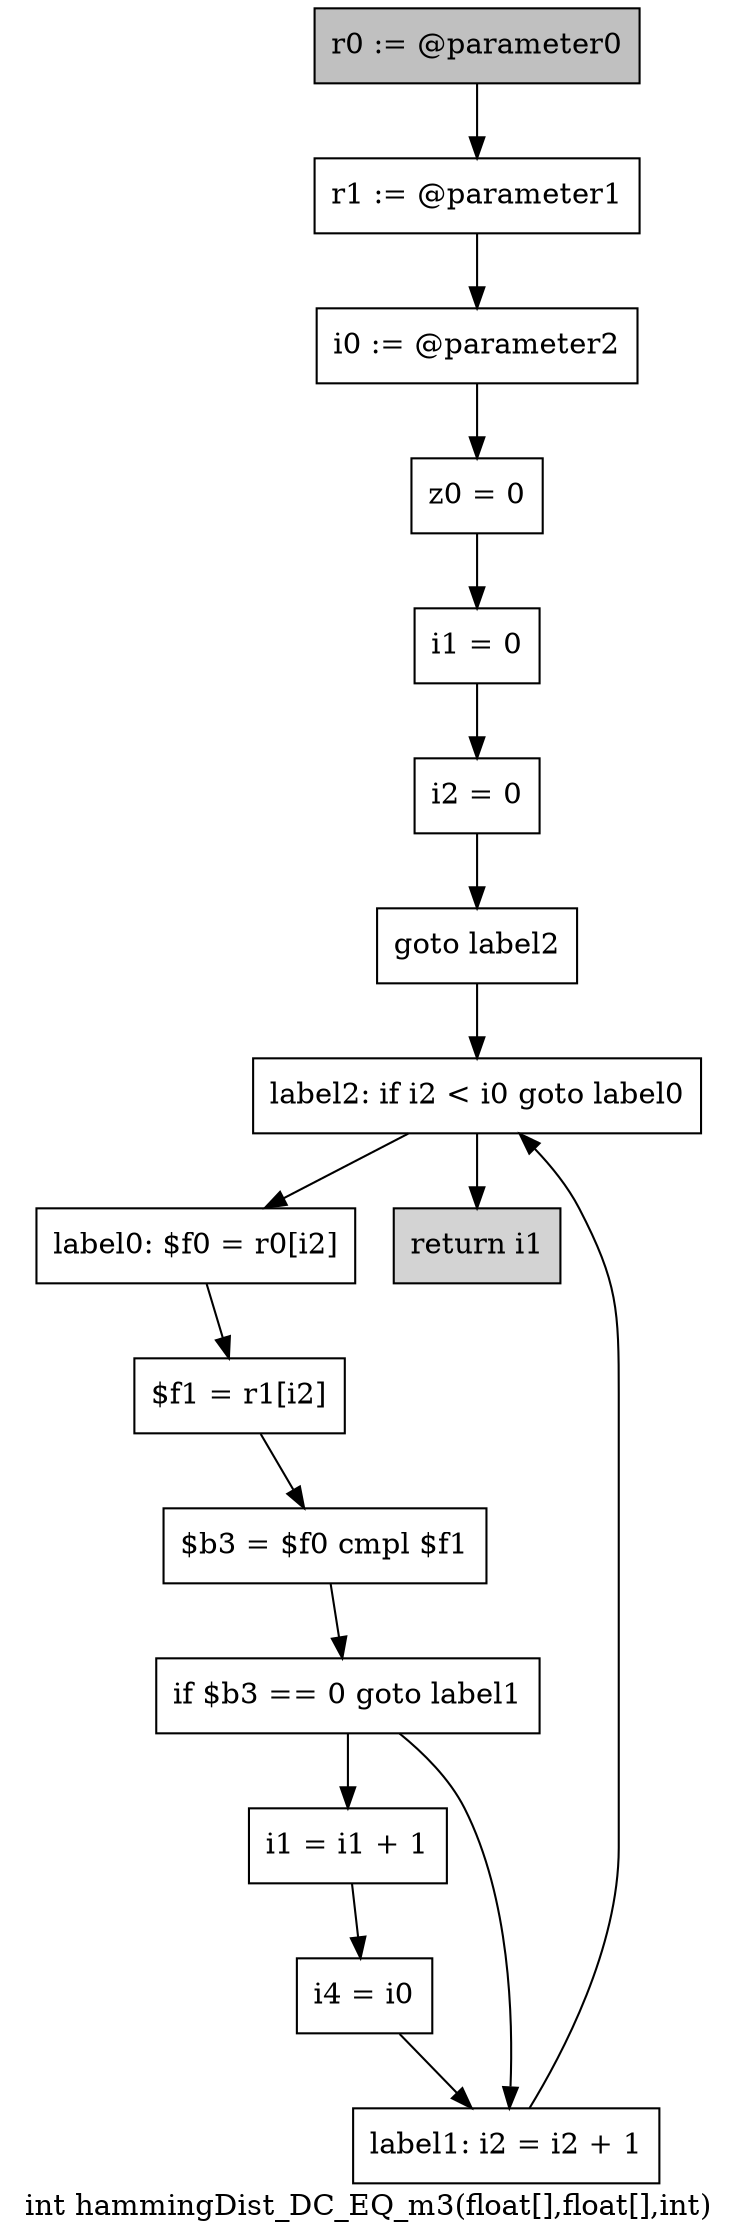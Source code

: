 digraph "int hammingDist_DC_EQ_m3(float[],float[],int)" {
    label="int hammingDist_DC_EQ_m3(float[],float[],int)";
    node [shape=box];
    "0" [style=filled,fillcolor=gray,label="r0 := @parameter0",];
    "1" [label="r1 := @parameter1",];
    "0"->"1";
    "2" [label="i0 := @parameter2",];
    "1"->"2";
    "3" [label="z0 = 0",];
    "2"->"3";
    "4" [label="i1 = 0",];
    "3"->"4";
    "5" [label="i2 = 0",];
    "4"->"5";
    "6" [label="goto label2",];
    "5"->"6";
    "14" [label="label2: if i2 < i0 goto label0",];
    "6"->"14";
    "7" [label="label0: $f0 = r0[i2]",];
    "8" [label="$f1 = r1[i2]",];
    "7"->"8";
    "9" [label="$b3 = $f0 cmpl $f1",];
    "8"->"9";
    "10" [label="if $b3 == 0 goto label1",];
    "9"->"10";
    "11" [label="i1 = i1 + 1",];
    "10"->"11";
    "13" [label="label1: i2 = i2 + 1",];
    "10"->"13";
    "12" [label="i4 = i0",];
    "11"->"12";
    "12"->"13";
    "13"->"14";
    "14"->"7";
    "15" [style=filled,fillcolor=lightgray,label="return i1",];
    "14"->"15";
}
